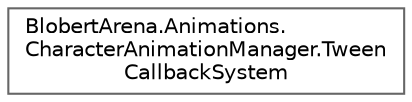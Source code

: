 digraph "Graphical Class Hierarchy"
{
 // LATEX_PDF_SIZE
  bgcolor="transparent";
  edge [fontname=Helvetica,fontsize=10,labelfontname=Helvetica,labelfontsize=10];
  node [fontname=Helvetica,fontsize=10,shape=box,height=0.2,width=0.4];
  rankdir="LR";
  Node0 [id="Node000000",label="BlobertArena.Animations.\lCharacterAnimationManager.Tween\lCallbackSystem",height=0.2,width=0.4,color="grey40", fillcolor="white", style="filled",URL="$struct_blobert_arena_1_1_animations_1_1_character_animation_manager_1_1_tween_callback_system.html",tooltip="Represents a tween callback system for animation frames."];
}
